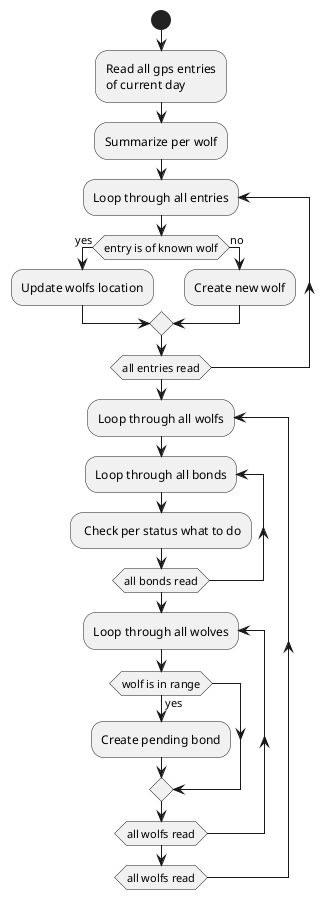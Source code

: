 @startuml
start
:Read all gps entries
of current day;
:Summarize per wolf;
repeat :Loop through all entries;
  if (entry is of known wolf) then (yes)
    :Update wolfs location;
  else (no)
    :Create new wolf;
  endif
repeat while (all entries read)

repeat :Loop through all wolfs;
  repeat :Loop through all bonds;
    : Check per status what to do;
  repeat while (all bonds read)
  repeat :Loop through all wolves;
    if (wolf is in range) then (yes)
      :Create pending bond;
    endif
  repeat while (all wolfs read)
repeat while (all wolfs read)
@enduml